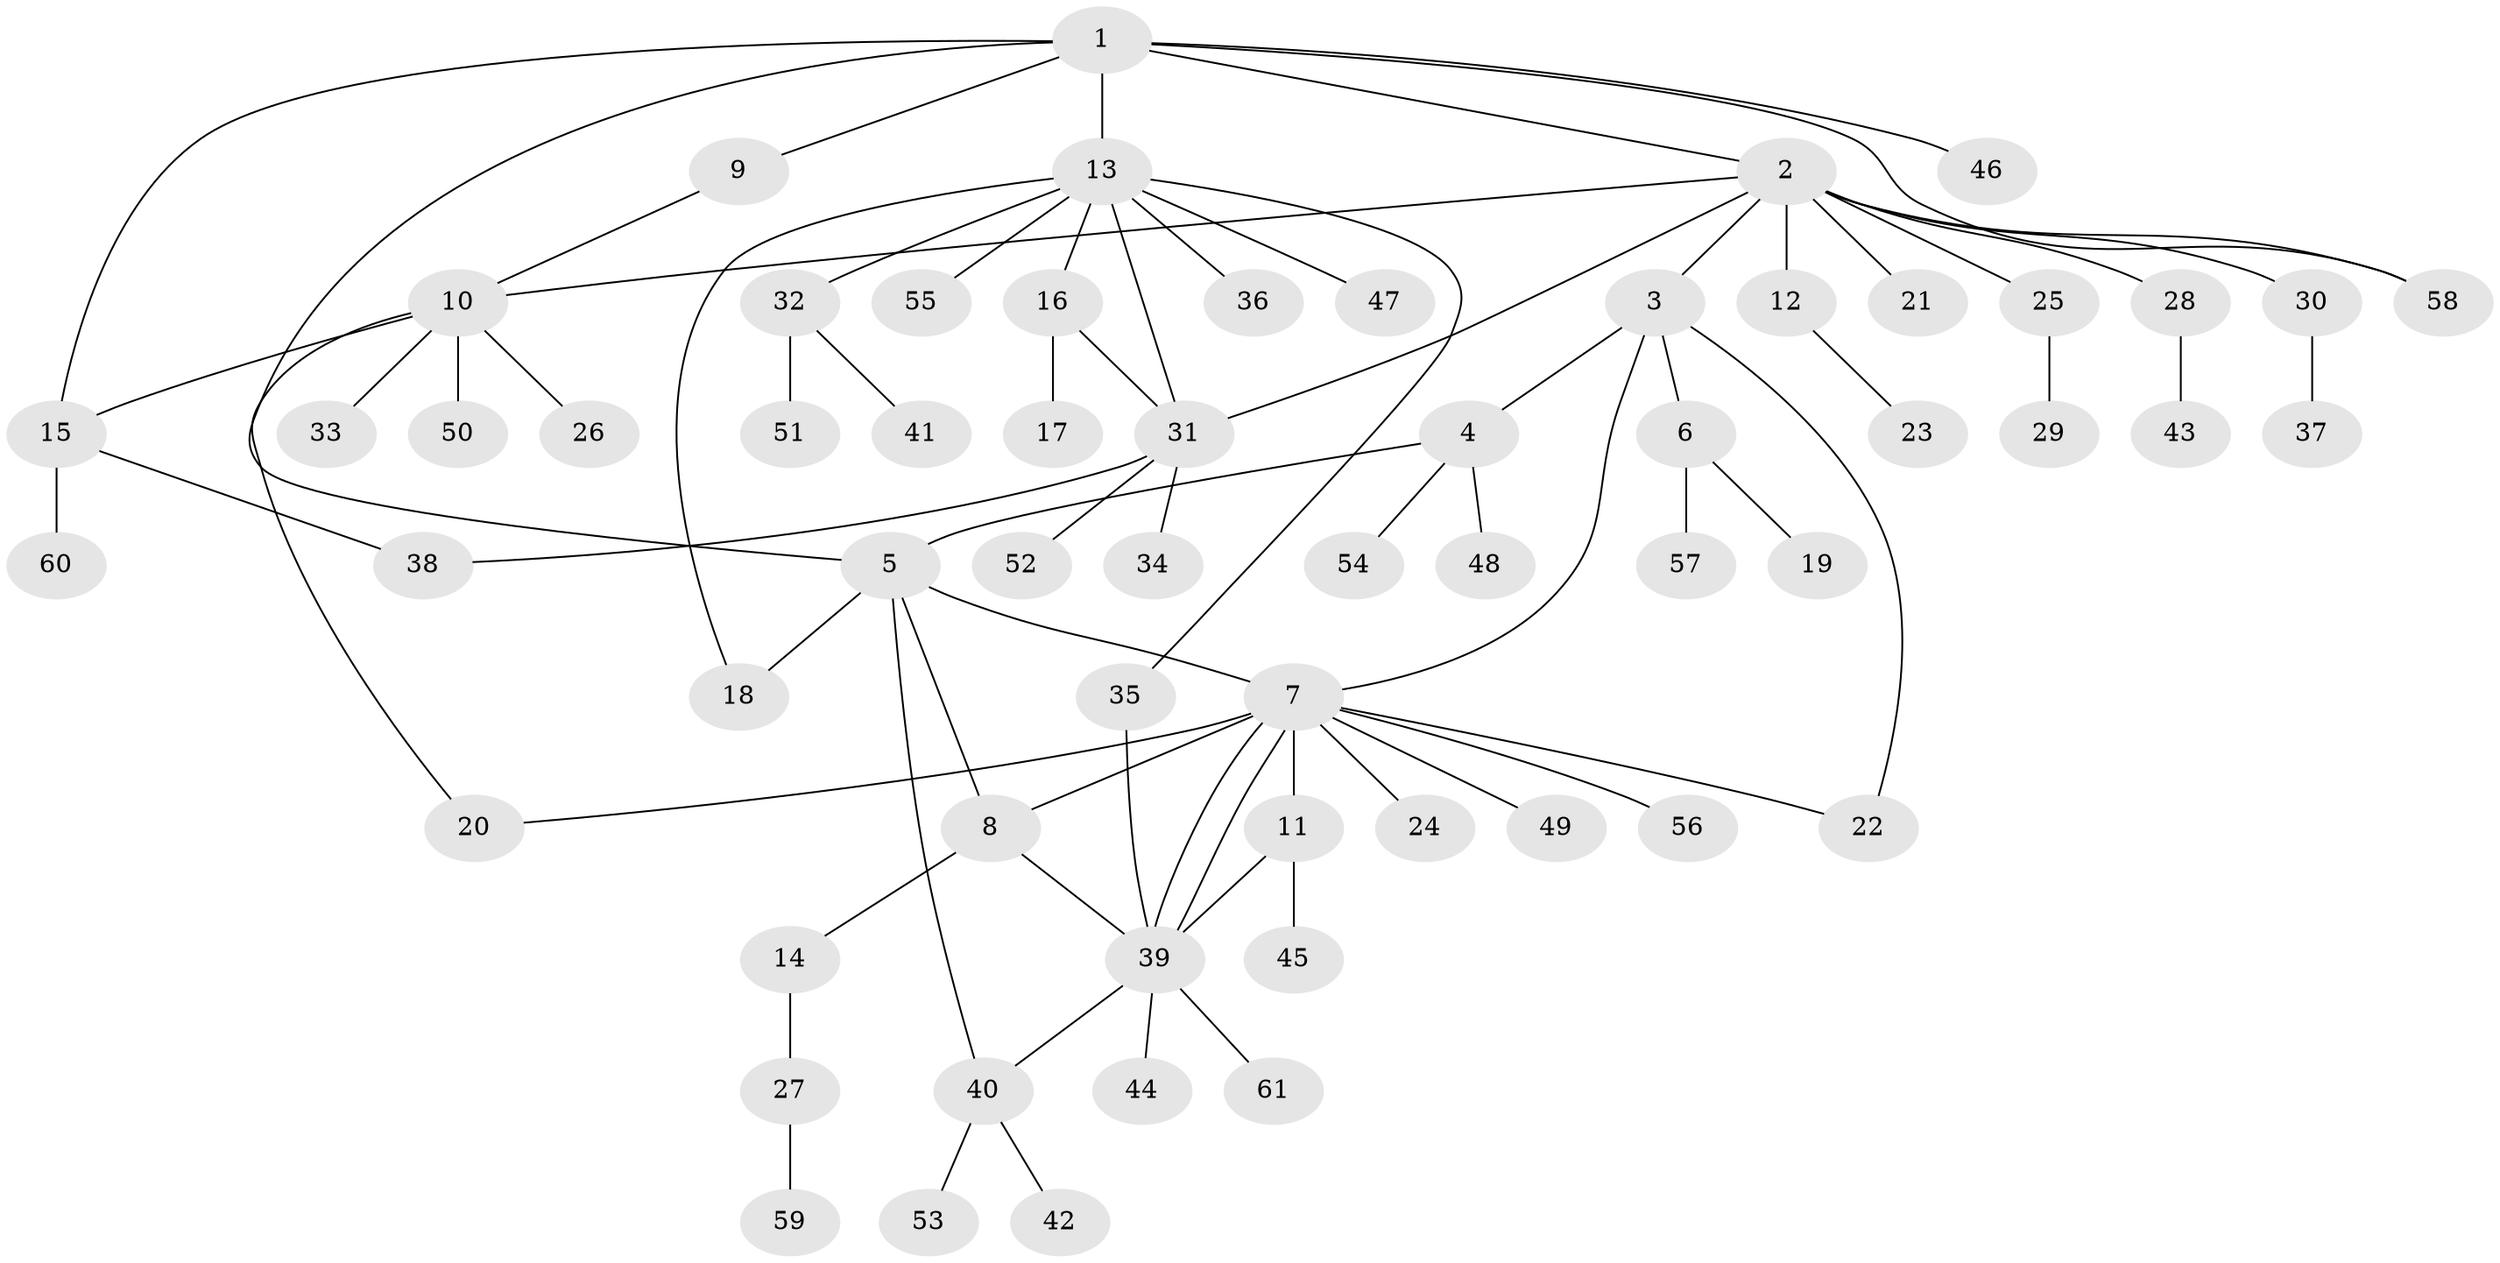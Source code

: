 // Generated by graph-tools (version 1.1) at 2025/14/03/09/25 04:14:44]
// undirected, 61 vertices, 77 edges
graph export_dot {
graph [start="1"]
  node [color=gray90,style=filled];
  1;
  2;
  3;
  4;
  5;
  6;
  7;
  8;
  9;
  10;
  11;
  12;
  13;
  14;
  15;
  16;
  17;
  18;
  19;
  20;
  21;
  22;
  23;
  24;
  25;
  26;
  27;
  28;
  29;
  30;
  31;
  32;
  33;
  34;
  35;
  36;
  37;
  38;
  39;
  40;
  41;
  42;
  43;
  44;
  45;
  46;
  47;
  48;
  49;
  50;
  51;
  52;
  53;
  54;
  55;
  56;
  57;
  58;
  59;
  60;
  61;
  1 -- 2;
  1 -- 5;
  1 -- 9;
  1 -- 13;
  1 -- 15;
  1 -- 46;
  1 -- 58;
  2 -- 3;
  2 -- 10;
  2 -- 12;
  2 -- 21;
  2 -- 25;
  2 -- 28;
  2 -- 30;
  2 -- 31;
  2 -- 58;
  3 -- 4;
  3 -- 6;
  3 -- 7;
  3 -- 22;
  4 -- 5;
  4 -- 48;
  4 -- 54;
  5 -- 7;
  5 -- 8;
  5 -- 18;
  5 -- 40;
  6 -- 19;
  6 -- 57;
  7 -- 8;
  7 -- 11;
  7 -- 20;
  7 -- 22;
  7 -- 24;
  7 -- 39;
  7 -- 39;
  7 -- 49;
  7 -- 56;
  8 -- 14;
  8 -- 39;
  9 -- 10;
  10 -- 15;
  10 -- 20;
  10 -- 26;
  10 -- 33;
  10 -- 50;
  11 -- 39;
  11 -- 45;
  12 -- 23;
  13 -- 16;
  13 -- 18;
  13 -- 31;
  13 -- 32;
  13 -- 35;
  13 -- 36;
  13 -- 47;
  13 -- 55;
  14 -- 27;
  15 -- 38;
  15 -- 60;
  16 -- 17;
  16 -- 31;
  25 -- 29;
  27 -- 59;
  28 -- 43;
  30 -- 37;
  31 -- 34;
  31 -- 38;
  31 -- 52;
  32 -- 41;
  32 -- 51;
  35 -- 39;
  39 -- 40;
  39 -- 44;
  39 -- 61;
  40 -- 42;
  40 -- 53;
}
